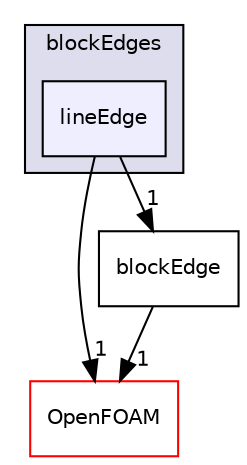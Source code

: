 digraph "src/mesh/blockMesh/blockEdges/lineEdge" {
  bgcolor=transparent;
  compound=true
  node [ fontsize="10", fontname="Helvetica"];
  edge [ labelfontsize="10", labelfontname="Helvetica"];
  subgraph clusterdir_2be04f7008d0f59dcfa6d7f2ed1ae216 {
    graph [ bgcolor="#ddddee", pencolor="black", label="blockEdges" fontname="Helvetica", fontsize="10", URL="dir_2be04f7008d0f59dcfa6d7f2ed1ae216.html"]
  dir_fb6c3ec6dd326d5c2911013a380595c0 [shape=box, label="lineEdge", style="filled", fillcolor="#eeeeff", pencolor="black", URL="dir_fb6c3ec6dd326d5c2911013a380595c0.html"];
  }
  dir_c5473ff19b20e6ec4dfe5c310b3778a8 [shape=box label="OpenFOAM" color="red" URL="dir_c5473ff19b20e6ec4dfe5c310b3778a8.html"];
  dir_a06eaa1db3dcb24dc2dac6400bb2f129 [shape=box label="blockEdge" URL="dir_a06eaa1db3dcb24dc2dac6400bb2f129.html"];
  dir_fb6c3ec6dd326d5c2911013a380595c0->dir_c5473ff19b20e6ec4dfe5c310b3778a8 [headlabel="1", labeldistance=1.5 headhref="dir_001903_002151.html"];
  dir_fb6c3ec6dd326d5c2911013a380595c0->dir_a06eaa1db3dcb24dc2dac6400bb2f129 [headlabel="1", labeldistance=1.5 headhref="dir_001903_001900.html"];
  dir_a06eaa1db3dcb24dc2dac6400bb2f129->dir_c5473ff19b20e6ec4dfe5c310b3778a8 [headlabel="1", labeldistance=1.5 headhref="dir_001900_002151.html"];
}

